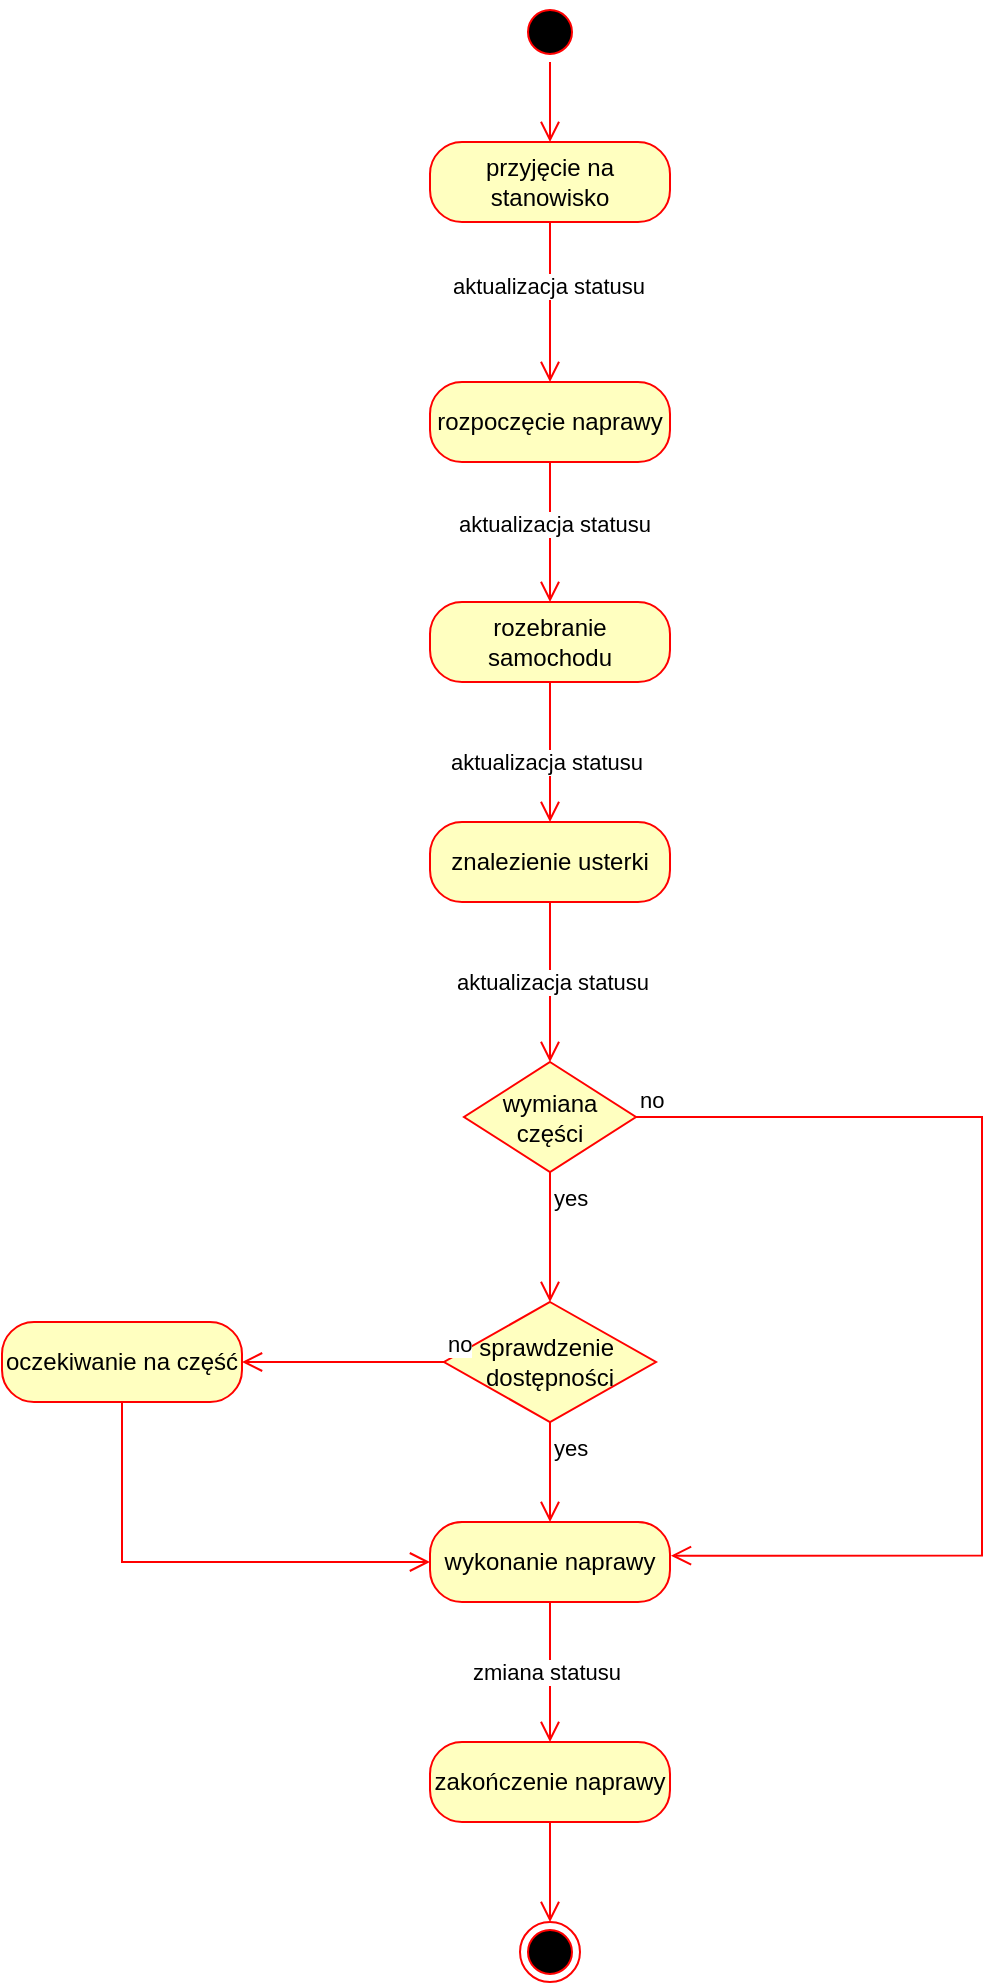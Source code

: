 <mxfile version="24.3.1" type="device">
  <diagram id="C5RBs43oDa-KdzZeNtuy" name="Page-1">
    <mxGraphModel dx="2391" dy="1054" grid="1" gridSize="10" guides="1" tooltips="1" connect="1" arrows="1" fold="1" page="1" pageScale="1" pageWidth="827" pageHeight="1169" math="0" shadow="0">
      <root>
        <mxCell id="WIyWlLk6GJQsqaUBKTNV-0" />
        <mxCell id="WIyWlLk6GJQsqaUBKTNV-1" parent="WIyWlLk6GJQsqaUBKTNV-0" />
        <mxCell id="FIJbDI-REymxSYs-ddln-59" value="" style="ellipse;html=1;shape=startState;fillColor=#000000;strokeColor=#ff0000;" vertex="1" parent="WIyWlLk6GJQsqaUBKTNV-1">
          <mxGeometry x="399" y="40" width="30" height="30" as="geometry" />
        </mxCell>
        <mxCell id="FIJbDI-REymxSYs-ddln-60" value="" style="edgeStyle=orthogonalEdgeStyle;html=1;verticalAlign=bottom;endArrow=open;endSize=8;strokeColor=#ff0000;rounded=0;entryX=0.5;entryY=0;entryDx=0;entryDy=0;" edge="1" source="FIJbDI-REymxSYs-ddln-59" parent="WIyWlLk6GJQsqaUBKTNV-1" target="FIJbDI-REymxSYs-ddln-61">
          <mxGeometry relative="1" as="geometry">
            <mxPoint x="414" y="100" as="targetPoint" />
          </mxGeometry>
        </mxCell>
        <mxCell id="FIJbDI-REymxSYs-ddln-61" value="przyjęcie na stanowisko" style="rounded=1;whiteSpace=wrap;html=1;arcSize=40;fontColor=#000000;fillColor=#ffffc0;strokeColor=#ff0000;" vertex="1" parent="WIyWlLk6GJQsqaUBKTNV-1">
          <mxGeometry x="354" y="110" width="120" height="40" as="geometry" />
        </mxCell>
        <mxCell id="FIJbDI-REymxSYs-ddln-62" value="" style="edgeStyle=orthogonalEdgeStyle;html=1;verticalAlign=bottom;endArrow=open;endSize=8;strokeColor=#ff0000;rounded=0;entryX=0.5;entryY=0;entryDx=0;entryDy=0;" edge="1" source="FIJbDI-REymxSYs-ddln-61" parent="WIyWlLk6GJQsqaUBKTNV-1" target="FIJbDI-REymxSYs-ddln-63">
          <mxGeometry relative="1" as="geometry">
            <mxPoint x="414" y="230" as="targetPoint" />
          </mxGeometry>
        </mxCell>
        <mxCell id="FIJbDI-REymxSYs-ddln-65" value="aktualizacja statusu" style="edgeLabel;html=1;align=center;verticalAlign=middle;resizable=0;points=[];" vertex="1" connectable="0" parent="FIJbDI-REymxSYs-ddln-62">
          <mxGeometry x="-0.214" y="-1" relative="1" as="geometry">
            <mxPoint as="offset" />
          </mxGeometry>
        </mxCell>
        <mxCell id="FIJbDI-REymxSYs-ddln-63" value="rozpoczęcie naprawy" style="rounded=1;whiteSpace=wrap;html=1;arcSize=40;fontColor=#000000;fillColor=#ffffc0;strokeColor=#ff0000;" vertex="1" parent="WIyWlLk6GJQsqaUBKTNV-1">
          <mxGeometry x="354" y="230" width="120" height="40" as="geometry" />
        </mxCell>
        <mxCell id="FIJbDI-REymxSYs-ddln-64" value="" style="edgeStyle=orthogonalEdgeStyle;html=1;verticalAlign=bottom;endArrow=open;endSize=8;strokeColor=#ff0000;rounded=0;entryX=0.5;entryY=0;entryDx=0;entryDy=0;" edge="1" source="FIJbDI-REymxSYs-ddln-63" parent="WIyWlLk6GJQsqaUBKTNV-1" target="FIJbDI-REymxSYs-ddln-67">
          <mxGeometry relative="1" as="geometry">
            <mxPoint x="414" y="340" as="targetPoint" />
          </mxGeometry>
        </mxCell>
        <mxCell id="FIJbDI-REymxSYs-ddln-66" value="aktualizacja statusu" style="edgeLabel;html=1;align=center;verticalAlign=middle;resizable=0;points=[];" vertex="1" connectable="0" parent="FIJbDI-REymxSYs-ddln-64">
          <mxGeometry x="-0.108" y="2" relative="1" as="geometry">
            <mxPoint as="offset" />
          </mxGeometry>
        </mxCell>
        <mxCell id="FIJbDI-REymxSYs-ddln-67" value="rozebranie samochodu" style="rounded=1;whiteSpace=wrap;html=1;arcSize=40;fontColor=#000000;fillColor=#ffffc0;strokeColor=#ff0000;" vertex="1" parent="WIyWlLk6GJQsqaUBKTNV-1">
          <mxGeometry x="354" y="340" width="120" height="40" as="geometry" />
        </mxCell>
        <mxCell id="FIJbDI-REymxSYs-ddln-68" value="" style="edgeStyle=orthogonalEdgeStyle;html=1;verticalAlign=bottom;endArrow=open;endSize=8;strokeColor=#ff0000;rounded=0;entryX=0.5;entryY=0;entryDx=0;entryDy=0;" edge="1" source="FIJbDI-REymxSYs-ddln-67" parent="WIyWlLk6GJQsqaUBKTNV-1" target="FIJbDI-REymxSYs-ddln-70">
          <mxGeometry relative="1" as="geometry">
            <mxPoint x="414" y="450" as="targetPoint" />
          </mxGeometry>
        </mxCell>
        <mxCell id="FIJbDI-REymxSYs-ddln-69" value="aktualizacja statusu" style="edgeLabel;html=1;align=center;verticalAlign=middle;resizable=0;points=[];" vertex="1" connectable="0" parent="FIJbDI-REymxSYs-ddln-68">
          <mxGeometry x="0.125" y="-2" relative="1" as="geometry">
            <mxPoint as="offset" />
          </mxGeometry>
        </mxCell>
        <mxCell id="FIJbDI-REymxSYs-ddln-70" value="znalezienie usterki" style="rounded=1;whiteSpace=wrap;html=1;arcSize=40;fontColor=#000000;fillColor=#ffffc0;strokeColor=#ff0000;" vertex="1" parent="WIyWlLk6GJQsqaUBKTNV-1">
          <mxGeometry x="354" y="450" width="120" height="40" as="geometry" />
        </mxCell>
        <mxCell id="FIJbDI-REymxSYs-ddln-71" value="" style="edgeStyle=orthogonalEdgeStyle;html=1;verticalAlign=bottom;endArrow=open;endSize=8;strokeColor=#ff0000;rounded=0;entryX=0.5;entryY=0;entryDx=0;entryDy=0;" edge="1" source="FIJbDI-REymxSYs-ddln-70" parent="WIyWlLk6GJQsqaUBKTNV-1" target="FIJbDI-REymxSYs-ddln-73">
          <mxGeometry relative="1" as="geometry">
            <mxPoint x="414" y="560" as="targetPoint" />
          </mxGeometry>
        </mxCell>
        <mxCell id="FIJbDI-REymxSYs-ddln-72" value="aktualizacja statusu" style="edgeLabel;html=1;align=center;verticalAlign=middle;resizable=0;points=[];" vertex="1" connectable="0" parent="FIJbDI-REymxSYs-ddln-71">
          <mxGeometry x="0.007" y="1" relative="1" as="geometry">
            <mxPoint y="-1" as="offset" />
          </mxGeometry>
        </mxCell>
        <mxCell id="FIJbDI-REymxSYs-ddln-73" value="wymiana&lt;div&gt;części&lt;/div&gt;" style="rhombus;whiteSpace=wrap;html=1;fontColor=#000000;fillColor=#ffffc0;strokeColor=#ff0000;" vertex="1" parent="WIyWlLk6GJQsqaUBKTNV-1">
          <mxGeometry x="371" y="570" width="86" height="55" as="geometry" />
        </mxCell>
        <mxCell id="FIJbDI-REymxSYs-ddln-74" value="no" style="edgeStyle=orthogonalEdgeStyle;html=1;align=left;verticalAlign=bottom;endArrow=open;endSize=8;strokeColor=#ff0000;rounded=0;entryX=1.004;entryY=0.421;entryDx=0;entryDy=0;entryPerimeter=0;" edge="1" source="FIJbDI-REymxSYs-ddln-73" parent="WIyWlLk6GJQsqaUBKTNV-1" target="FIJbDI-REymxSYs-ddln-78">
          <mxGeometry x="-1" relative="1" as="geometry">
            <mxPoint x="550" y="605" as="targetPoint" />
            <Array as="points">
              <mxPoint x="630" y="597" />
              <mxPoint x="630" y="817" />
            </Array>
          </mxGeometry>
        </mxCell>
        <mxCell id="FIJbDI-REymxSYs-ddln-75" value="yes" style="edgeStyle=orthogonalEdgeStyle;html=1;align=left;verticalAlign=top;endArrow=open;endSize=8;strokeColor=#ff0000;rounded=0;entryX=0.5;entryY=0;entryDx=0;entryDy=0;" edge="1" source="FIJbDI-REymxSYs-ddln-73" parent="WIyWlLk6GJQsqaUBKTNV-1" target="FIJbDI-REymxSYs-ddln-80">
          <mxGeometry x="-1" relative="1" as="geometry">
            <mxPoint x="414" y="680" as="targetPoint" />
          </mxGeometry>
        </mxCell>
        <mxCell id="FIJbDI-REymxSYs-ddln-78" value="wykonanie naprawy" style="rounded=1;whiteSpace=wrap;html=1;arcSize=40;fontColor=#000000;fillColor=#ffffc0;strokeColor=#ff0000;" vertex="1" parent="WIyWlLk6GJQsqaUBKTNV-1">
          <mxGeometry x="354" y="800" width="120" height="40" as="geometry" />
        </mxCell>
        <mxCell id="FIJbDI-REymxSYs-ddln-79" value="" style="edgeStyle=orthogonalEdgeStyle;html=1;verticalAlign=bottom;endArrow=open;endSize=8;strokeColor=#ff0000;rounded=0;entryX=0.5;entryY=0;entryDx=0;entryDy=0;" edge="1" source="FIJbDI-REymxSYs-ddln-78" parent="WIyWlLk6GJQsqaUBKTNV-1" target="FIJbDI-REymxSYs-ddln-86">
          <mxGeometry relative="1" as="geometry">
            <mxPoint x="414" y="910" as="targetPoint" />
          </mxGeometry>
        </mxCell>
        <mxCell id="FIJbDI-REymxSYs-ddln-85" value="zmiana statusu" style="edgeLabel;html=1;align=center;verticalAlign=middle;resizable=0;points=[];" vertex="1" connectable="0" parent="FIJbDI-REymxSYs-ddln-79">
          <mxGeometry x="-0.006" y="-1" relative="1" as="geometry">
            <mxPoint x="-1" as="offset" />
          </mxGeometry>
        </mxCell>
        <mxCell id="FIJbDI-REymxSYs-ddln-80" value="sprawdzenie&amp;nbsp;&lt;div&gt;dostępności&lt;/div&gt;" style="rhombus;whiteSpace=wrap;html=1;fontColor=#000000;fillColor=#ffffc0;strokeColor=#ff0000;" vertex="1" parent="WIyWlLk6GJQsqaUBKTNV-1">
          <mxGeometry x="361" y="690" width="106" height="60" as="geometry" />
        </mxCell>
        <mxCell id="FIJbDI-REymxSYs-ddln-81" value="no" style="edgeStyle=orthogonalEdgeStyle;html=1;align=left;verticalAlign=bottom;endArrow=open;endSize=8;strokeColor=#ff0000;rounded=0;exitX=0;exitY=0.5;exitDx=0;exitDy=0;entryX=1;entryY=0.5;entryDx=0;entryDy=0;" edge="1" source="FIJbDI-REymxSYs-ddln-80" parent="WIyWlLk6GJQsqaUBKTNV-1" target="FIJbDI-REymxSYs-ddln-83">
          <mxGeometry x="-1" relative="1" as="geometry">
            <mxPoint x="260" y="720" as="targetPoint" />
          </mxGeometry>
        </mxCell>
        <mxCell id="FIJbDI-REymxSYs-ddln-82" value="yes" style="edgeStyle=orthogonalEdgeStyle;html=1;align=left;verticalAlign=top;endArrow=open;endSize=8;strokeColor=#ff0000;rounded=0;entryX=0.5;entryY=0;entryDx=0;entryDy=0;" edge="1" source="FIJbDI-REymxSYs-ddln-80" parent="WIyWlLk6GJQsqaUBKTNV-1" target="FIJbDI-REymxSYs-ddln-78">
          <mxGeometry x="-1" relative="1" as="geometry">
            <mxPoint x="430" y="790" as="targetPoint" />
          </mxGeometry>
        </mxCell>
        <mxCell id="FIJbDI-REymxSYs-ddln-83" value="oczekiwanie na część" style="rounded=1;whiteSpace=wrap;html=1;arcSize=40;fontColor=#000000;fillColor=#ffffc0;strokeColor=#ff0000;" vertex="1" parent="WIyWlLk6GJQsqaUBKTNV-1">
          <mxGeometry x="140" y="700" width="120" height="40" as="geometry" />
        </mxCell>
        <mxCell id="FIJbDI-REymxSYs-ddln-84" value="" style="edgeStyle=orthogonalEdgeStyle;html=1;verticalAlign=bottom;endArrow=open;endSize=8;strokeColor=#ff0000;rounded=0;entryX=0;entryY=0.5;entryDx=0;entryDy=0;" edge="1" source="FIJbDI-REymxSYs-ddln-83" parent="WIyWlLk6GJQsqaUBKTNV-1" target="FIJbDI-REymxSYs-ddln-78">
          <mxGeometry relative="1" as="geometry">
            <mxPoint x="200" y="800" as="targetPoint" />
            <Array as="points">
              <mxPoint x="200" y="820" />
            </Array>
          </mxGeometry>
        </mxCell>
        <mxCell id="FIJbDI-REymxSYs-ddln-86" value="zakończenie naprawy" style="rounded=1;whiteSpace=wrap;html=1;arcSize=40;fontColor=#000000;fillColor=#ffffc0;strokeColor=#ff0000;" vertex="1" parent="WIyWlLk6GJQsqaUBKTNV-1">
          <mxGeometry x="354" y="910" width="120" height="40" as="geometry" />
        </mxCell>
        <mxCell id="FIJbDI-REymxSYs-ddln-87" value="" style="edgeStyle=orthogonalEdgeStyle;html=1;verticalAlign=bottom;endArrow=open;endSize=8;strokeColor=#ff0000;rounded=0;entryX=0.5;entryY=0;entryDx=0;entryDy=0;" edge="1" source="FIJbDI-REymxSYs-ddln-86" parent="WIyWlLk6GJQsqaUBKTNV-1" target="FIJbDI-REymxSYs-ddln-88">
          <mxGeometry relative="1" as="geometry">
            <mxPoint x="414" y="1020" as="targetPoint" />
          </mxGeometry>
        </mxCell>
        <mxCell id="FIJbDI-REymxSYs-ddln-88" value="" style="ellipse;html=1;shape=endState;fillColor=#000000;strokeColor=#ff0000;" vertex="1" parent="WIyWlLk6GJQsqaUBKTNV-1">
          <mxGeometry x="399" y="1000" width="30" height="30" as="geometry" />
        </mxCell>
      </root>
    </mxGraphModel>
  </diagram>
</mxfile>
